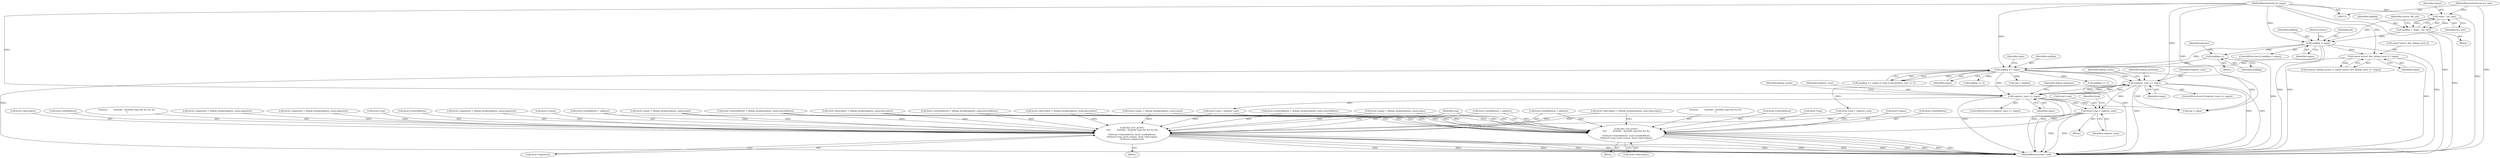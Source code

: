 digraph "0_radare2_252afb1cff9676f3ae1f341a28448bf2c8b6e308@pointer" {
"1000869" [label="(Call,local->reg = register_num)"];
"1000493" [label="(Call,register_num >= regsz)"];
"1000669" [label="(Call,register_num >= regsz)"];
"1000307" [label="(Call,argReg >= regsz)"];
"1000177" [label="(Call,argReg > regsz)"];
"1000155" [label="(Call,argReg = regsz - ins_size)"];
"1000157" [label="(Call,regsz - ins_size)"];
"1000121" [label="(MethodParameterIn,int regsz)"];
"1000118" [label="(MethodParameterIn,int ins_size)"];
"1000281" [label="(Call,argReg++)"];
"1000234" [label="(Call,sizeof (struct dex_debug_local_t) * regsz)"];
"1001079" [label="(Call,rbin->cb_printf (\n\t\t\t\t\"        0x%04x - 0x%04x reg=%d %s %s %s\n\",\n\t\t\t\tlocal->startAddress, local->endAddress,\n\t\t\t\tlocal->reg, local->name, local->descriptor,\n\t\t\t\tlocal->signature))"];
"1001101" [label="(Call,rbin->cb_printf (\n\t\t\t\t\"        0x%04x - 0x%04x reg=%d %s %s\n\",\n\t\t\t\tlocal->startAddress, local->endAddress,\n\t\t\t\tlocal->reg, local->name, local->descriptor))"];
"1000869" [label="(Call,local->reg = register_num)"];
"1000156" [label="(Identifier,argReg)"];
"1001112" [label="(Call,local->name)"];
"1000498" [label="(Identifier,debug_positions)"];
"1000176" [label="(ControlStructure,if (argReg > regsz))"];
"1000179" [label="(Identifier,regsz)"];
"1001080" [label="(Literal,\"        0x%04x - 0x%04x reg=%d %s %s %s\n\")"];
"1000281" [label="(Call,argReg++)"];
"1000717" [label="(Call,local->startAddress = debug_locals[register_num].startAddress)"];
"1000550" [label="(Call,local->signature = debug_locals[register_num].signature)"];
"1000699" [label="(Call,local->name = debug_locals[register_num].name)"];
"1000282" [label="(Identifier,argReg)"];
"1000873" [label="(Identifier,register_num)"];
"1000312" [label="(Identifier,type)"];
"1001106" [label="(Call,local->endAddress)"];
"1001115" [label="(Call,local->descriptor)"];
"1000876" [label="(Identifier,local)"];
"1000183" [label="(Identifier,p4)"];
"1000356" [label="(Call,argReg += 1)"];
"1001122" [label="(Call,reg < regsz)"];
"1000726" [label="(Call,local->signature = debug_locals[register_num].signature)"];
"1000495" [label="(Identifier,regsz)"];
"1000118" [label="(MethodParameterIn,int ins_size)"];
"1000306" [label="(Call,(argReg >= regsz) || !type || parameters_size <= 0)"];
"1000493" [label="(Call,register_num >= regsz)"];
"1000123" [label="(Block,)"];
"1000674" [label="(Identifier,debug_positions)"];
"1000243" [label="(Block,)"];
"1001087" [label="(Call,local->reg)"];
"1000532" [label="(Call,local->descriptor = debug_locals[register_num].descriptor)"];
"1000177" [label="(Call,argReg > regsz)"];
"1000286" [label="(Identifier,params)"];
"1000541" [label="(Call,local->startAddress = debug_locals[register_num].startAddress)"];
"1000681" [label="(Identifier,debug_locals)"];
"1000309" [label="(Identifier,regsz)"];
"1000671" [label="(Identifier,regsz)"];
"1000669" [label="(Call,register_num >= regsz)"];
"1000569" [label="(Call,local->endAddress = address)"];
"1000523" [label="(Call,local->name = debug_locals[register_num].name)"];
"1001084" [label="(Call,local->endAddress)"];
"1000307" [label="(Call,argReg >= regsz)"];
"1001193" [label="(MethodReturn,static void)"];
"1000235" [label="(Call,sizeof (struct dex_debug_local_t))"];
"1001078" [label="(Block,)"];
"1000237" [label="(Identifier,regsz)"];
"1000846" [label="(Call,local->startAddress = debug_locals[register_num].startAddress)"];
"1000231" [label="(Call,memset (debug_locals, 0, sizeof (struct dex_debug_local_t) * regsz))"];
"1000157" [label="(Call,regsz - ins_size)"];
"1000492" [label="(ControlStructure,if (register_num >= regsz))"];
"1000494" [label="(Identifier,register_num)"];
"1000158" [label="(Identifier,regsz)"];
"1001120" [label="(Identifier,reg)"];
"1001102" [label="(Literal,\"        0x%04x - 0x%04x reg=%d %s %s\n\")"];
"1000708" [label="(Call,local->descriptor = debug_locals[register_num].descriptor)"];
"1000668" [label="(ControlStructure,if (register_num >= regsz))"];
"1000828" [label="(Call,local->name = debug_locals[register_num].name)"];
"1000181" [label="(Return,return;)"];
"1000564" [label="(Call,local->reg = register_num)"];
"1000159" [label="(Identifier,ins_size)"];
"1001101" [label="(Call,rbin->cb_printf (\n\t\t\t\t\"        0x%04x - 0x%04x reg=%d %s %s\n\",\n\t\t\t\tlocal->startAddress, local->endAddress,\n\t\t\t\tlocal->reg, local->name, local->descriptor))"];
"1000121" [label="(MethodParameterIn,int regsz)"];
"1001081" [label="(Call,local->startAddress)"];
"1000855" [label="(Call,local->signature = debug_locals[register_num].signature)"];
"1000351" [label="(Call,argReg += 2)"];
"1001100" [label="(Block,)"];
"1000234" [label="(Call,sizeof (struct dex_debug_local_t) * regsz)"];
"1001096" [label="(Call,local->signature)"];
"1001103" [label="(Call,local->startAddress)"];
"1001109" [label="(Call,local->reg)"];
"1000745" [label="(Call,local->endAddress = address)"];
"1000874" [label="(Call,local->endAddress = address)"];
"1000162" [label="(Identifier,source_file_idx)"];
"1000155" [label="(Call,argReg = regsz - ins_size)"];
"1000870" [label="(Call,local->reg)"];
"1000813" [label="(Block,)"];
"1001079" [label="(Call,rbin->cb_printf (\n\t\t\t\t\"        0x%04x - 0x%04x reg=%d %s %s %s\n\",\n\t\t\t\tlocal->startAddress, local->endAddress,\n\t\t\t\tlocal->reg, local->name, local->descriptor,\n\t\t\t\tlocal->signature))"];
"1001090" [label="(Call,local->name)"];
"1000670" [label="(Identifier,register_num)"];
"1000178" [label="(Identifier,argReg)"];
"1000341" [label="(Call,reg = argReg)"];
"1001093" [label="(Call,local->descriptor)"];
"1000308" [label="(Identifier,argReg)"];
"1000505" [label="(Identifier,debug_locals)"];
"1000837" [label="(Call,local->descriptor = debug_locals[register_num].descriptor)"];
"1000740" [label="(Call,local->reg = register_num)"];
"1000869" -> "1000813"  [label="AST: "];
"1000869" -> "1000873"  [label="CFG: "];
"1000870" -> "1000869"  [label="AST: "];
"1000873" -> "1000869"  [label="AST: "];
"1000876" -> "1000869"  [label="CFG: "];
"1000869" -> "1001193"  [label="DDG: "];
"1000869" -> "1001193"  [label="DDG: "];
"1000493" -> "1000869"  [label="DDG: "];
"1000669" -> "1000869"  [label="DDG: "];
"1000869" -> "1001079"  [label="DDG: "];
"1000869" -> "1001101"  [label="DDG: "];
"1000493" -> "1000492"  [label="AST: "];
"1000493" -> "1000495"  [label="CFG: "];
"1000494" -> "1000493"  [label="AST: "];
"1000495" -> "1000493"  [label="AST: "];
"1000498" -> "1000493"  [label="CFG: "];
"1000505" -> "1000493"  [label="CFG: "];
"1000493" -> "1001193"  [label="DDG: "];
"1000493" -> "1001193"  [label="DDG: "];
"1000493" -> "1001193"  [label="DDG: "];
"1000669" -> "1000493"  [label="DDG: "];
"1000669" -> "1000493"  [label="DDG: "];
"1000307" -> "1000493"  [label="DDG: "];
"1000121" -> "1000493"  [label="DDG: "];
"1000493" -> "1000564"  [label="DDG: "];
"1000493" -> "1000669"  [label="DDG: "];
"1000493" -> "1000669"  [label="DDG: "];
"1000493" -> "1001122"  [label="DDG: "];
"1000669" -> "1000668"  [label="AST: "];
"1000669" -> "1000671"  [label="CFG: "];
"1000670" -> "1000669"  [label="AST: "];
"1000671" -> "1000669"  [label="AST: "];
"1000674" -> "1000669"  [label="CFG: "];
"1000681" -> "1000669"  [label="CFG: "];
"1000669" -> "1001193"  [label="DDG: "];
"1000669" -> "1001193"  [label="DDG: "];
"1000669" -> "1001193"  [label="DDG: "];
"1000307" -> "1000669"  [label="DDG: "];
"1000121" -> "1000669"  [label="DDG: "];
"1000669" -> "1000740"  [label="DDG: "];
"1000669" -> "1001122"  [label="DDG: "];
"1000307" -> "1000306"  [label="AST: "];
"1000307" -> "1000309"  [label="CFG: "];
"1000308" -> "1000307"  [label="AST: "];
"1000309" -> "1000307"  [label="AST: "];
"1000312" -> "1000307"  [label="CFG: "];
"1000306" -> "1000307"  [label="CFG: "];
"1000307" -> "1001193"  [label="DDG: "];
"1000307" -> "1001193"  [label="DDG: "];
"1000307" -> "1000306"  [label="DDG: "];
"1000307" -> "1000306"  [label="DDG: "];
"1000177" -> "1000307"  [label="DDG: "];
"1000281" -> "1000307"  [label="DDG: "];
"1000234" -> "1000307"  [label="DDG: "];
"1000121" -> "1000307"  [label="DDG: "];
"1000307" -> "1000341"  [label="DDG: "];
"1000307" -> "1000351"  [label="DDG: "];
"1000307" -> "1000356"  [label="DDG: "];
"1000307" -> "1001122"  [label="DDG: "];
"1000177" -> "1000176"  [label="AST: "];
"1000177" -> "1000179"  [label="CFG: "];
"1000178" -> "1000177"  [label="AST: "];
"1000179" -> "1000177"  [label="AST: "];
"1000181" -> "1000177"  [label="CFG: "];
"1000183" -> "1000177"  [label="CFG: "];
"1000177" -> "1001193"  [label="DDG: "];
"1000177" -> "1001193"  [label="DDG: "];
"1000177" -> "1001193"  [label="DDG: "];
"1000155" -> "1000177"  [label="DDG: "];
"1000157" -> "1000177"  [label="DDG: "];
"1000121" -> "1000177"  [label="DDG: "];
"1000177" -> "1000234"  [label="DDG: "];
"1000177" -> "1000281"  [label="DDG: "];
"1000155" -> "1000123"  [label="AST: "];
"1000155" -> "1000157"  [label="CFG: "];
"1000156" -> "1000155"  [label="AST: "];
"1000157" -> "1000155"  [label="AST: "];
"1000162" -> "1000155"  [label="CFG: "];
"1000155" -> "1001193"  [label="DDG: "];
"1000157" -> "1000155"  [label="DDG: "];
"1000157" -> "1000155"  [label="DDG: "];
"1000157" -> "1000159"  [label="CFG: "];
"1000158" -> "1000157"  [label="AST: "];
"1000159" -> "1000157"  [label="AST: "];
"1000157" -> "1001193"  [label="DDG: "];
"1000121" -> "1000157"  [label="DDG: "];
"1000118" -> "1000157"  [label="DDG: "];
"1000121" -> "1000111"  [label="AST: "];
"1000121" -> "1001193"  [label="DDG: "];
"1000121" -> "1000234"  [label="DDG: "];
"1000121" -> "1001122"  [label="DDG: "];
"1000118" -> "1000111"  [label="AST: "];
"1000118" -> "1001193"  [label="DDG: "];
"1000281" -> "1000243"  [label="AST: "];
"1000281" -> "1000282"  [label="CFG: "];
"1000282" -> "1000281"  [label="AST: "];
"1000286" -> "1000281"  [label="CFG: "];
"1000281" -> "1001193"  [label="DDG: "];
"1000234" -> "1000231"  [label="AST: "];
"1000234" -> "1000237"  [label="CFG: "];
"1000235" -> "1000234"  [label="AST: "];
"1000237" -> "1000234"  [label="AST: "];
"1000231" -> "1000234"  [label="CFG: "];
"1000234" -> "1001193"  [label="DDG: "];
"1000234" -> "1000231"  [label="DDG: "];
"1001079" -> "1001078"  [label="AST: "];
"1001079" -> "1001096"  [label="CFG: "];
"1001080" -> "1001079"  [label="AST: "];
"1001081" -> "1001079"  [label="AST: "];
"1001084" -> "1001079"  [label="AST: "];
"1001087" -> "1001079"  [label="AST: "];
"1001090" -> "1001079"  [label="AST: "];
"1001093" -> "1001079"  [label="AST: "];
"1001096" -> "1001079"  [label="AST: "];
"1001120" -> "1001079"  [label="CFG: "];
"1001079" -> "1001193"  [label="DDG: "];
"1001079" -> "1001193"  [label="DDG: "];
"1001079" -> "1001193"  [label="DDG: "];
"1001079" -> "1001193"  [label="DDG: "];
"1001079" -> "1001193"  [label="DDG: "];
"1001079" -> "1001193"  [label="DDG: "];
"1001079" -> "1001193"  [label="DDG: "];
"1000541" -> "1001079"  [label="DDG: "];
"1000717" -> "1001079"  [label="DDG: "];
"1000846" -> "1001079"  [label="DDG: "];
"1000745" -> "1001079"  [label="DDG: "];
"1000569" -> "1001079"  [label="DDG: "];
"1000874" -> "1001079"  [label="DDG: "];
"1000564" -> "1001079"  [label="DDG: "];
"1000740" -> "1001079"  [label="DDG: "];
"1000699" -> "1001079"  [label="DDG: "];
"1000828" -> "1001079"  [label="DDG: "];
"1000523" -> "1001079"  [label="DDG: "];
"1000532" -> "1001079"  [label="DDG: "];
"1000708" -> "1001079"  [label="DDG: "];
"1000837" -> "1001079"  [label="DDG: "];
"1000726" -> "1001079"  [label="DDG: "];
"1000550" -> "1001079"  [label="DDG: "];
"1000855" -> "1001079"  [label="DDG: "];
"1001101" -> "1001100"  [label="AST: "];
"1001101" -> "1001115"  [label="CFG: "];
"1001102" -> "1001101"  [label="AST: "];
"1001103" -> "1001101"  [label="AST: "];
"1001106" -> "1001101"  [label="AST: "];
"1001109" -> "1001101"  [label="AST: "];
"1001112" -> "1001101"  [label="AST: "];
"1001115" -> "1001101"  [label="AST: "];
"1001120" -> "1001101"  [label="CFG: "];
"1001101" -> "1001193"  [label="DDG: "];
"1001101" -> "1001193"  [label="DDG: "];
"1001101" -> "1001193"  [label="DDG: "];
"1001101" -> "1001193"  [label="DDG: "];
"1001101" -> "1001193"  [label="DDG: "];
"1001101" -> "1001193"  [label="DDG: "];
"1000541" -> "1001101"  [label="DDG: "];
"1000717" -> "1001101"  [label="DDG: "];
"1000846" -> "1001101"  [label="DDG: "];
"1000745" -> "1001101"  [label="DDG: "];
"1000569" -> "1001101"  [label="DDG: "];
"1000874" -> "1001101"  [label="DDG: "];
"1000564" -> "1001101"  [label="DDG: "];
"1000740" -> "1001101"  [label="DDG: "];
"1000699" -> "1001101"  [label="DDG: "];
"1000828" -> "1001101"  [label="DDG: "];
"1000523" -> "1001101"  [label="DDG: "];
"1000532" -> "1001101"  [label="DDG: "];
"1000708" -> "1001101"  [label="DDG: "];
"1000837" -> "1001101"  [label="DDG: "];
}
